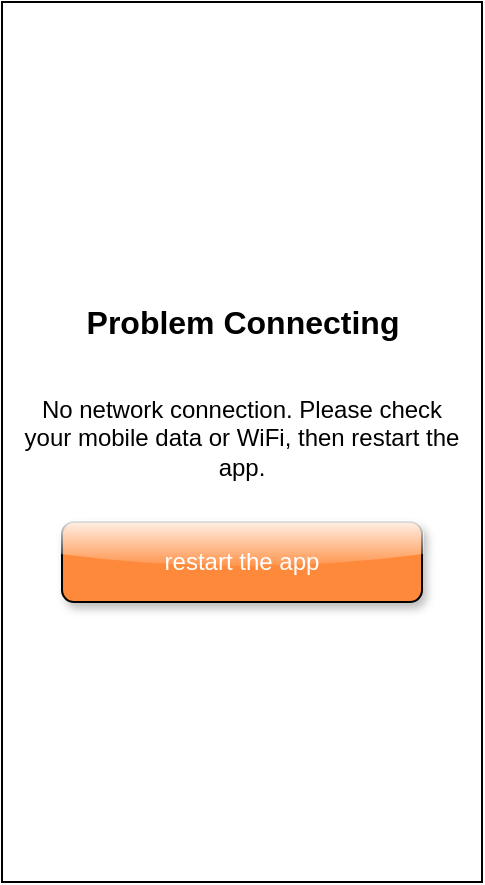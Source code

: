 <mxfile>
    <diagram id="Ww0BW-ylm8mOQ0PBhaRy" name="Page-1">
        <mxGraphModel dx="776" dy="641" grid="1" gridSize="10" guides="1" tooltips="1" connect="1" arrows="1" fold="1" page="1" pageScale="1" pageWidth="850" pageHeight="1100" math="0" shadow="0">
            <root>
                <mxCell id="0"/>
                <mxCell id="1" parent="0"/>
                <mxCell id="3" value="" style="rounded=0;whiteSpace=wrap;html=1;container=0;" vertex="1" parent="1">
                    <mxGeometry x="230" y="60" width="240" height="440" as="geometry"/>
                </mxCell>
                <mxCell id="6" value="&lt;span style=&quot;&quot;&gt;&lt;font style=&quot;color: rgb(255, 255, 255);&quot;&gt;restart the app&lt;/font&gt;&lt;/span&gt;" style="rounded=1;whiteSpace=wrap;html=1;fillColor=#FF893A;glass=1;shadow=1;container=0;fontColor=#FFFFFF;" vertex="1" parent="1">
                    <mxGeometry x="260" y="320" width="180" height="40" as="geometry"/>
                </mxCell>
                <mxCell id="8" value="&lt;b&gt;&lt;font style=&quot;font-size: 16px;&quot;&gt;Problem Connecting&lt;/font&gt;&lt;/b&gt;" style="rounded=0;whiteSpace=wrap;html=1;align=center;strokeColor=none;container=0;" vertex="1" parent="1">
                    <mxGeometry x="265.75" y="200" width="168.5" height="40" as="geometry"/>
                </mxCell>
                <mxCell id="10" value="No network connection. Please check your mobile data or WiFi, then restart the app." style="rounded=0;whiteSpace=wrap;html=1;align=center;strokeColor=none;container=0;verticalAlign=top;fillColor=default;" vertex="1" parent="1">
                    <mxGeometry x="240" y="250" width="220" height="60" as="geometry"/>
                </mxCell>
            </root>
        </mxGraphModel>
    </diagram>
</mxfile>
